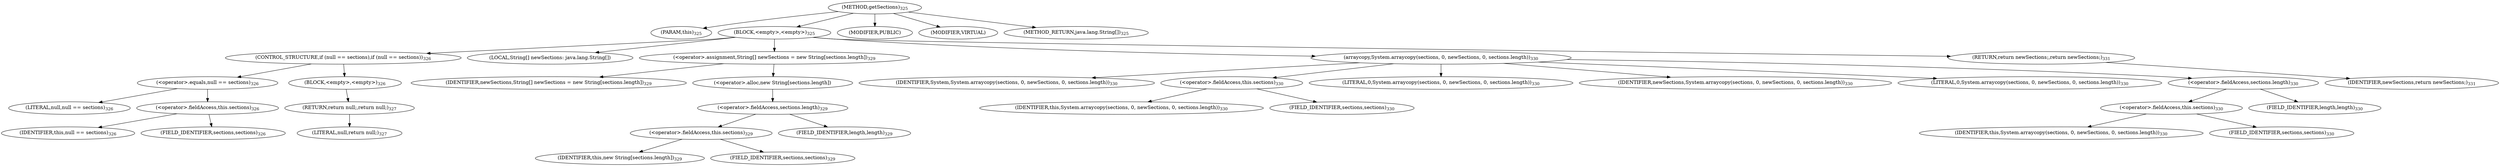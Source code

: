 digraph "getSections" {  
"379" [label = <(METHOD,getSections)<SUB>325</SUB>> ]
"380" [label = <(PARAM,this)<SUB>325</SUB>> ]
"381" [label = <(BLOCK,&lt;empty&gt;,&lt;empty&gt;)<SUB>325</SUB>> ]
"382" [label = <(CONTROL_STRUCTURE,if (null == sections),if (null == sections))<SUB>326</SUB>> ]
"383" [label = <(&lt;operator&gt;.equals,null == sections)<SUB>326</SUB>> ]
"384" [label = <(LITERAL,null,null == sections)<SUB>326</SUB>> ]
"385" [label = <(&lt;operator&gt;.fieldAccess,this.sections)<SUB>326</SUB>> ]
"386" [label = <(IDENTIFIER,this,null == sections)<SUB>326</SUB>> ]
"387" [label = <(FIELD_IDENTIFIER,sections,sections)<SUB>326</SUB>> ]
"388" [label = <(BLOCK,&lt;empty&gt;,&lt;empty&gt;)<SUB>326</SUB>> ]
"389" [label = <(RETURN,return null;,return null;)<SUB>327</SUB>> ]
"390" [label = <(LITERAL,null,return null;)<SUB>327</SUB>> ]
"391" [label = <(LOCAL,String[] newSections: java.lang.String[])> ]
"392" [label = <(&lt;operator&gt;.assignment,String[] newSections = new String[sections.length])<SUB>329</SUB>> ]
"393" [label = <(IDENTIFIER,newSections,String[] newSections = new String[sections.length])<SUB>329</SUB>> ]
"394" [label = <(&lt;operator&gt;.alloc,new String[sections.length])> ]
"395" [label = <(&lt;operator&gt;.fieldAccess,sections.length)<SUB>329</SUB>> ]
"396" [label = <(&lt;operator&gt;.fieldAccess,this.sections)<SUB>329</SUB>> ]
"397" [label = <(IDENTIFIER,this,new String[sections.length])<SUB>329</SUB>> ]
"398" [label = <(FIELD_IDENTIFIER,sections,sections)<SUB>329</SUB>> ]
"399" [label = <(FIELD_IDENTIFIER,length,length)<SUB>329</SUB>> ]
"400" [label = <(arraycopy,System.arraycopy(sections, 0, newSections, 0, sections.length))<SUB>330</SUB>> ]
"401" [label = <(IDENTIFIER,System,System.arraycopy(sections, 0, newSections, 0, sections.length))<SUB>330</SUB>> ]
"402" [label = <(&lt;operator&gt;.fieldAccess,this.sections)<SUB>330</SUB>> ]
"403" [label = <(IDENTIFIER,this,System.arraycopy(sections, 0, newSections, 0, sections.length))<SUB>330</SUB>> ]
"404" [label = <(FIELD_IDENTIFIER,sections,sections)<SUB>330</SUB>> ]
"405" [label = <(LITERAL,0,System.arraycopy(sections, 0, newSections, 0, sections.length))<SUB>330</SUB>> ]
"406" [label = <(IDENTIFIER,newSections,System.arraycopy(sections, 0, newSections, 0, sections.length))<SUB>330</SUB>> ]
"407" [label = <(LITERAL,0,System.arraycopy(sections, 0, newSections, 0, sections.length))<SUB>330</SUB>> ]
"408" [label = <(&lt;operator&gt;.fieldAccess,sections.length)<SUB>330</SUB>> ]
"409" [label = <(&lt;operator&gt;.fieldAccess,this.sections)<SUB>330</SUB>> ]
"410" [label = <(IDENTIFIER,this,System.arraycopy(sections, 0, newSections, 0, sections.length))<SUB>330</SUB>> ]
"411" [label = <(FIELD_IDENTIFIER,sections,sections)<SUB>330</SUB>> ]
"412" [label = <(FIELD_IDENTIFIER,length,length)<SUB>330</SUB>> ]
"413" [label = <(RETURN,return newSections;,return newSections;)<SUB>331</SUB>> ]
"414" [label = <(IDENTIFIER,newSections,return newSections;)<SUB>331</SUB>> ]
"415" [label = <(MODIFIER,PUBLIC)> ]
"416" [label = <(MODIFIER,VIRTUAL)> ]
"417" [label = <(METHOD_RETURN,java.lang.String[])<SUB>325</SUB>> ]
  "379" -> "380" 
  "379" -> "381" 
  "379" -> "415" 
  "379" -> "416" 
  "379" -> "417" 
  "381" -> "382" 
  "381" -> "391" 
  "381" -> "392" 
  "381" -> "400" 
  "381" -> "413" 
  "382" -> "383" 
  "382" -> "388" 
  "383" -> "384" 
  "383" -> "385" 
  "385" -> "386" 
  "385" -> "387" 
  "388" -> "389" 
  "389" -> "390" 
  "392" -> "393" 
  "392" -> "394" 
  "394" -> "395" 
  "395" -> "396" 
  "395" -> "399" 
  "396" -> "397" 
  "396" -> "398" 
  "400" -> "401" 
  "400" -> "402" 
  "400" -> "405" 
  "400" -> "406" 
  "400" -> "407" 
  "400" -> "408" 
  "402" -> "403" 
  "402" -> "404" 
  "408" -> "409" 
  "408" -> "412" 
  "409" -> "410" 
  "409" -> "411" 
  "413" -> "414" 
}
